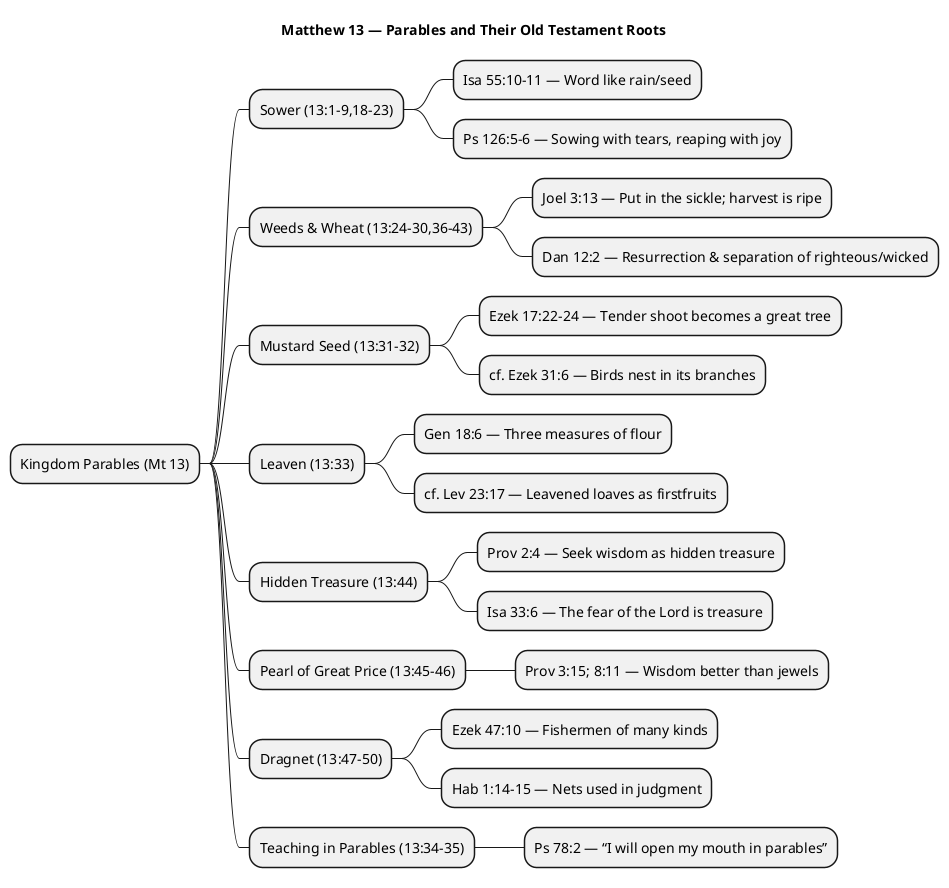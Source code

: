 @startmindmap
title Matthew 13 — Parables and Their Old Testament Roots

* Kingdom Parables (Mt 13)
** Sower (13:1–9,18–23)
*** Isa 55:10–11 — Word like rain/seed
*** Ps 126:5–6 — Sowing with tears, reaping with joy
** Weeds & Wheat (13:24–30,36–43)
*** Joel 3:13 — Put in the sickle; harvest is ripe
*** Dan 12:2 — Resurrection & separation of righteous/wicked
** Mustard Seed (13:31–32)
*** Ezek 17:22–24 — Tender shoot becomes a great tree
*** cf. Ezek 31:6 — Birds nest in its branches
** Leaven (13:33)
*** Gen 18:6 — Three measures of flour
*** cf. Lev 23:17 — Leavened loaves as firstfruits
** Hidden Treasure (13:44)
*** Prov 2:4 — Seek wisdom as hidden treasure
*** Isa 33:6 — The fear of the Lord is treasure
** Pearl of Great Price (13:45–46)
*** Prov 3:15; 8:11 — Wisdom better than jewels
** Dragnet (13:47–50)
*** Ezek 47:10 — Fishermen of many kinds
*** Hab 1:14–15 — Nets used in judgment
** Teaching in Parables (13:34–35)
*** Ps 78:2 — “I will open my mouth in parables”
@endmindmap




@startmindmap
title Matthew 1–13 — Locations → Events + OT Typology Notes

* Ministry of Jesus (Matt 1–13)
** Bethlehem
*** Birth of Jesus (Mt 2:1)
*** Visit of the Magi (Mt 2:1–12)
*** Herod’s plot / Flight begins (Mt 2:13–15)

** Egypt (in transit)
*** Flight to Egypt (Mt 2:13–15)
*** Return after Herod (Mt 2:19–21)

** Nazareth (Galilee)
*** Settlement in Nazareth (Mt 2:22–23)
*** Rejection at Nazareth (Mt 13:53–58)

** Jordan River area
*** John the Baptist’s preaching (Mt 3:1–12)
*** Baptism of Jesus (Mt 3:13–17)

** Judean Wilderness
*** Temptation of Jesus (Mt 4:1–11)

** Sea of Galilee region (lakeshore)
*** Call of first disciples (Mt 4:18–22)
*** Sermon on the Mount (Mt 5–7)
*** Calming the storm (Mt 8:23–27)
*** Parables of the Kingdom (Mt 13:1–35; 36–52)
**** Sower (Mt 13:1–9,18–23)
***** OT echoes: Isa 55:10–11 (Word like rain/seed); Ps 126:5–6 (sowing/harvest)
**** Weeds & Wheat (Mt 13:24–30,36–43)
***** OT echoes: Joel 3:13 (harvest/sickle); Dan 12:2 (final separation)
**** Mustard Seed (Mt 13:31–32)
***** OT echoes: Ezek 17:22–24 (tiny shoot → great tree); cf. Ezek 31:6 (birds nest)
**** Leaven (Mt 13:33)
***** OT echoes: Gen 18:6 (three measures of flour); cf. Lev 23:17 (leavened firstfruits)
**** Hidden Treasure (Mt 13:44)
***** OT echoes: Prov 2:4 (seek wisdom as treasure); Isa 33:6 (fear of the Lord = treasure)
**** Pearl of Great Price (Mt 13:45–46)
***** OT echoes: Prov 3:15; 8:11 (wisdom > jewels)
**** Dragnet (Mt 13:47–50)
***** OT echoes: Ezek 47:10 (many kinds of fish); Hab 1:14–15 (net/judgment)
**** “Scribe trained for the kingdom” (Mt 13:51–52)
***** OT echoes: Ps 119 (treasuring Torah); Sir 24 (wisdom’s treasures)

** Capernaum
*** Miracle cluster: paralytic, Peter’s mother‑in‑law, others (Mt 8:5–17; 9:1–8)
*** Raising Jairus’s daughter (with healings en route) (Mt 9:18–26)

** Gennesaret / Plain of Gennesaret
*** Healings and ministry circuit (harmonized lakeshore setting) (cf. Mt 14:34–36)

** Decapolis (eastern side)
*** Healing the Gadarene/Gerasene demoniacs (Mt 8:28–34)

@endmindmap




@startmindmap
title Matthew 1–13 — Locations → Events (with refs)

* Ministry of Jesus (Matt 1–13)
** Bethlehem
*** Birth of Jesus (Mt 2:1)
*** Visit of the Magi (Mt 2:1–12)
*** Herod’s plot / Flight begins (Mt 2:13–15)

** Egypt (in transit)
*** Flight to Egypt (Mt 2:13–15)
*** Return after Herod (Mt 2:19–21)

** Nazareth (Galilee)
*** Settlement in Nazareth (Mt 2:22–23)
*** Rejection at Nazareth (Mt 13:53–58)

** Jordan River area
*** John the Baptist’s preaching (Mt 3:1–12)
*** Baptism of Jesus (Mt 3:13–17)

** Judean Wilderness
*** Temptation of Jesus (Mt 4:1–11)

** Sea of Galilee region (lakeshore)
*** Call of first disciples (Mt 4:18–22)
*** Sermon on the Mount (Mt 5–7)
*** Calming the storm (Mt 8:23–27)
*** Parables of the Kingdom (Mt 13:1–35; 36–52)
**** Sower (Mt 13:1–9,18–23)
**** Weeds & Wheat (Mt 13:24–30,36–43)
**** Mustard Seed (Mt 13:31–32)
**** Leaven (Mt 13:33)
**** Hidden Treasure (Mt 13:44)
**** Pearl of Great Price (Mt 13:45–46)
**** Dragnet (Mt 13:47–50)
**** “Scribe trained for the kingdom” (Mt 13:51–52)

** Capernaum
*** Miracle cluster: paralytic, Peter’s mother‑in‑law, others (Mt 8:5–17; 9:1–8)
*** Raising Jairus’s daughter (with healings en route) (Mt 9:18–26)

** Gennesaret / Plain of Gennesaret
*** Healings and ministry circuit (harmonized setting near lakeshore) (cf. Mt 14:34–36 context)

** Decapolis (eastern side)
*** Healing the Gadarene/Gerasene demoniacs (Mt 8:28–34)

@endmindmap




@startuml
title Unified Ministry & Geography - Matthew 1–13

' === Locations ===
entity "Bethlehem" as L_Beth
entity "Nazareth" as L_Naz
entity "Jordan River" as L_Jordan
entity "Wilderness" as L_Wild
entity "Sea of Galilee" as L_Gal
entity "Capernaum" as L_Cap
entity "Gennesaret" as L_Gen
entity "Decapolis" as L_Dec
entity "Synagogue at Nazareth" as L_SynNaz

' === Genealogy & Birth ===
package "Genealogy & Birth (Matt 1–2)" {
  [Genealogy of Jesus]
  [Birth in Bethlehem]
  [Visit of Magi]
  [Flight into Egypt]
  [Return to Nazareth]
}
[Birth in Bethlehem] --> L_Beth
[Visit of Magi] --> L_Beth
[Return to Nazareth] --> L_Naz

' === Preparation ===
package "Preparation & Baptism (Matt 3–4)" {
  [John the Baptist Preaches]
  [Baptism of Jesus]
  [Temptation in the Desert]
  [Call of First Disciples]
}
[John the Baptist Preaches] --> L_Jordan
[Baptism of Jesus] --> L_Jordan
[Temptation in the Desert] --> L_Wild
[Call of First Disciples] --> L_Gal

' === Early Ministry ===
package "Early Ministry (Matt 5–12)" {
  [Sermon on the Mount]
  [Miracles in Capernaum]
  [Calming the Storm]
  [Healing Gadarene Demoniacs]
  [Raising Jairus’ Daughter]
}
[Sermon on the Mount] --> L_Gal
[Miracles in Capernaum] --> L_Cap
[Calming the Storm] --> L_Gal
[Healing Gadarene Demoniacs] --> L_Dec
[Raising Jairus’ Daughter] --> L_Cap

' === Parable Ministry ===
package "Parable Ministry (Matt 13)" {
  [Parable of the Sower]
  [Parable of the Weeds]
  [Mustard Seed & Leaven]
  [Hidden Treasure & Pearl]
  [Dragnet]
  [Rejection at Nazareth]
}
[Parable of the Sower] --> L_Gal
[Parable of the Weeds] --> L_Gal
[Mustard Seed & Leaven] --> L_Gal
[Hidden Treasure & Pearl] --> L_Gal
[Dragnet] --> L_Gal
[Rejection at Nazareth] --> L_SynNaz

entity "Isaiah 55:10–11" as I55_10_11
entity "Daniel 12:2" as D12_2
entity "Ezekiel 17:22–24" as E17_22_24
entity "Proverbs 2:4" as P2_4
entity "Ezekiel 47:10" as E47_10
entity "Psalm 78:2" as Ps78_2

' === OT Typology Links (Minimal Display) ===
[Parable of the Sower] ..> I55_10_11
[Parable of the Weeds] ..> D12_2
[Mustard Seed & Leaven] ..> E17_22_24
[Hidden Treasure & Pearl] ..> P2_4
[Dragnet] ..> E47_10
[Teaching in Parables] ..> Ps78_2

@enduml




@startuml
title Unified Ministry & Typology - Matthew 1–13

' === Genealogy & Birth ===
package "Genealogy & Birth (Matt 1–2)" {
  [Jesus Christ] --> [Abraham] : Descendant
  [Jesus Christ] --> [David] : Royal line
  [Birth in Bethlehem] --> [Prophecy: Micah 5:2]
  [Visit of Magi] --> [Prophecy: Isaiah 60:6]
}

' === Preparation ===
package "Preparation & Baptism (Matt 3–4)" {
  [John the Baptist] --> [Baptism of Jesus]
  [Baptism of Jesus] --> [Heavenly Voice]
  [Temptation in the Desert] --> [Deut 8:3; Ps 91; Deut 6:13]
}

' === Teachings & Miracles ===
package "Early Ministry (Matt 5–12)" {
  [Sermon on the Mount] --> [Beatitudes]
  [Sermon on the Mount] --> [Lord's Prayer]
  [Miracles] --> [Healing the sick]
  [Miracles] --> [Calming the storm]
  [Miracles] --> [Raising the dead]
}

' === Parable Ministry ===
package "Parable Ministry (Matt 13)" {
  [Parable of the Sower] --> [Isaiah 55:10–11]
  [Parable of the Weeds] --> [Daniel 12:2]
  [Parable of the Mustard Seed] --> [Ezekiel 17:22–24]
  [Parable of the Leaven] --> [Genesis 18:6]
  [Parable of the Hidden Treasure] --> [Proverbs 2:4]
  [Parable of the Pearl] --> [Isaiah 33:6]
  [Parable of the Dragnet] --> [Ezekiel 47:10]
  [Teaching in Parables] --> [Psalm 78:2]
  [Rejection at Nazareth] --> [Prophet without honor motif]
}

' === OT Typology Links ===
[Isaiah 55:10–11] --> [Word as seed]
[Daniel 12:2] --> [Final judgment]
[Ezekiel 17:22–24] --> [Growth of Kingdom]
[Genesis 18:6] --> [Hospitality/Leaven imagery]
[Proverbs 2:4] --> [Seeking wisdom]
[Isaiah 33:6] --> [Fear of the Lord]
[Ezekiel 47:10] --> [Gathering many kinds]
[Psalm 78:2] --> [Speaking in parables]

@enduml



@startuml
title Typology Links - Matthew 13 to the Old Testament

entity "Sower (Matt 13:1–23)" as Sower
entity "Isaiah 55:10–11 (Word like rain/seed)" as Isa55
entity "Psalm 126:5–6 (Sowing in tears)" as Ps126

entity "Weeds & Wheat (Matt 13:24–43)" as Weeds
entity "Daniel 12:2 (Separation of righteous/wicked)" as Dan12
entity "Joel 3:13 (Harvest imagery)" as Joel3

entity "Mustard Seed (Matt 13:31–32)" as Mustard
entity "Ezekiel 17:22–24 (Small shoot becomes great tree)" as Ezek17

entity "Leaven (Matt 13:33)" as Leaven
entity "Genesis 18:6 (Leavened meal for guests)" as Gen18

entity "Hidden Treasure/Pearl (Matt 13:44–46)" as Treasure
entity "Proverbs 2:4 (Seek wisdom as treasure)" as Prov2
entity "Isaiah 33:6 (Fear of the Lord is treasure)" as Isa33

entity "Dragnet (Matt 13:47–50)" as Dragnet
entity "Ezekiel 47:10 (Fishermen gather many kinds)" as Ezek47
entity "Habakkuk 1:14–15 (Net imagery for judgment)" as Hab1

entity "Teaching in Parables (Matt 13:35)" as Parables
entity "Psalm 78:2 (I will open my mouth in parables)" as Ps78

Sower --> Isa55
Sower --> Ps126
Weeds --> Dan12
Weeds --> Joel3
Mustard --> Ezek17
Leaven --> Gen18
Treasure --> Prov2
Treasure --> Isa33
Dragnet --> Ezek47
Dragnet --> Hab1
Parables --> Ps78
@enduml




@startmindmap
* Matthew 13 - Teachings & Actions of Jesus
** Parables of the Kingdom
*** Sower (Word of God - 4 soils)
*** Weeds & Wheat (Patience until Judgment)
*** Mustard Seed (Growth of Kingdom)
*** Leaven (Transformative influence)
*** Hidden Treasure (Total commitment)
*** Pearl of Great Price (Supreme value of Kingdom)
*** Dragnet (Final Judgment)
** Purpose of Parables
*** Reveal to disciples
*** Conceal from hardened hearts
*** Fulfillment of Isaiah 6
** Private Explanations
*** Sower explained
*** Weeds explained
** Prophetic Fulfillment
*** Psalm 78:2 - Teaching in parables
** Final Section
*** Rejection at Nazareth
**** No mighty works due to unbelief
@endmindmap
